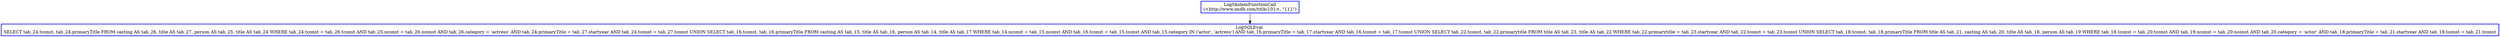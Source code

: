 digraph  g{
node [shape=rectangle, color=black, fontcolor=black, style=bold]
0 [label="LogSkolemFunctionCall
(<http://www.imdb.com/title/{0}>, \"{1}\")" , color = blue] ; 
1 [label="LogSQLEval 
SELECT tab_24.tconst, tab_24.primaryTitle FROM casting AS tab_26, title AS tab_27, person AS tab_25, title AS tab_24 WHERE tab_24.tconst = tab_26.tconst AND tab_25.nconst = tab_26.nconst AND tab_26.category = 'actress' AND tab_24.primaryTitle = tab_27.startyear AND tab_24.tconst = tab_27.tconst UNION SELECT tab_16.tconst, tab_16.primaryTitle FROM casting AS tab_15, title AS tab_16, person AS tab_14, title AS tab_17 WHERE tab_14.nconst = tab_15.nconst AND tab_16.tconst = tab_15.tconst AND tab_15.category IN ('actor', 'actress') AND tab_16.primaryTitle = tab_17.startyear AND tab_16.tconst = tab_17.tconst UNION SELECT tab_22.tconst, tab_22.primarytitle FROM title AS tab_23, title AS tab_22 WHERE tab_22.primarytitle = tab_23.startyear AND tab_22.tconst = tab_23.tconst UNION SELECT tab_18.tconst, tab_18.primaryTitle FROM title AS tab_21, casting AS tab_20, title AS tab_18, person AS tab_19 WHERE tab_18.tconst = tab_20.tconst AND tab_19.nconst = tab_20.nconst AND tab_20.category = 'actor' AND tab_18.primaryTitle = tab_21.startyear AND tab_18.tconst = tab_21.tconst", color = blue] ; 
0 -> 1 ; 
}

